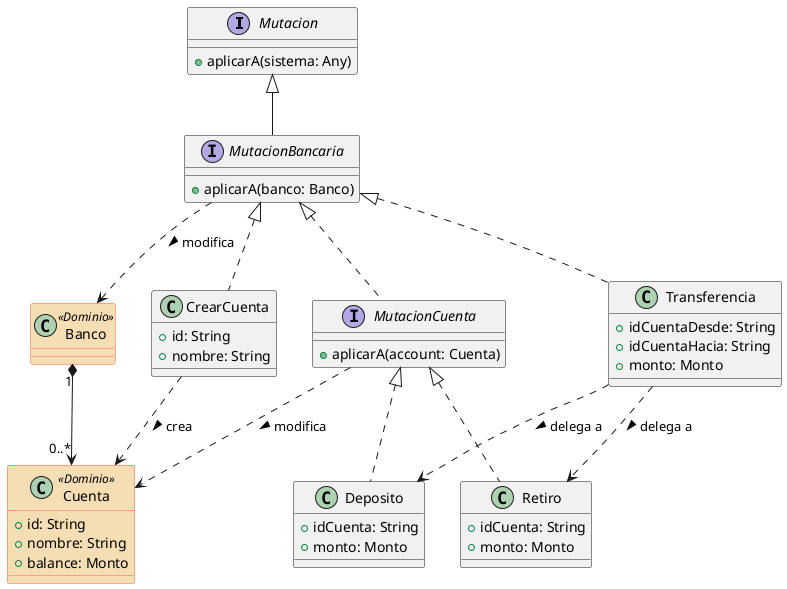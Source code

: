 @startuml
skinparam class {
    BackgroundColor<<Dominio>> Wheat
    BorderColor<<Dominio>> Tomato
}

interface Mutacion {
    + aplicarA(sistema: Any)
}

together {
    class Banco <<Dominio>> {
    }
    class Cuenta <<Dominio>> {
        + id: String
        + nombre: String
        + balance: Monto
    }
    Banco "1" *--> "0..*" Cuenta
}

    interface MutacionBancaria {
        + aplicarA(banco: Banco)
    }
    Mutacion <|-- MutacionBancaria
    MutacionBancaria ..> Banco: modifica >

class CrearCuenta {
    + id: String
    + nombre: String
}
MutacionBancaria <|.. CrearCuenta
CrearCuenta ..> Cuenta: crea >

together {
    interface MutacionCuenta {
        + aplicarA(account: Cuenta)
    }
    MutacionBancaria <|.. MutacionCuenta
    MutacionCuenta ..> Cuenta: modifica >
    class Deposito implements MutacionCuenta {
        + idCuenta: String
        + monto: Monto
    }

    class Retiro implements MutacionCuenta {
        + idCuenta: String
        + monto: Monto
    }
}

class Transferencia implements MutacionBancaria {
    + idCuentaDesde: String
    + idCuentaHacia: String
    + monto: Monto
}
Transferencia ..> Deposito: delega a >
Transferencia ..> Retiro: delega a >

@enduml